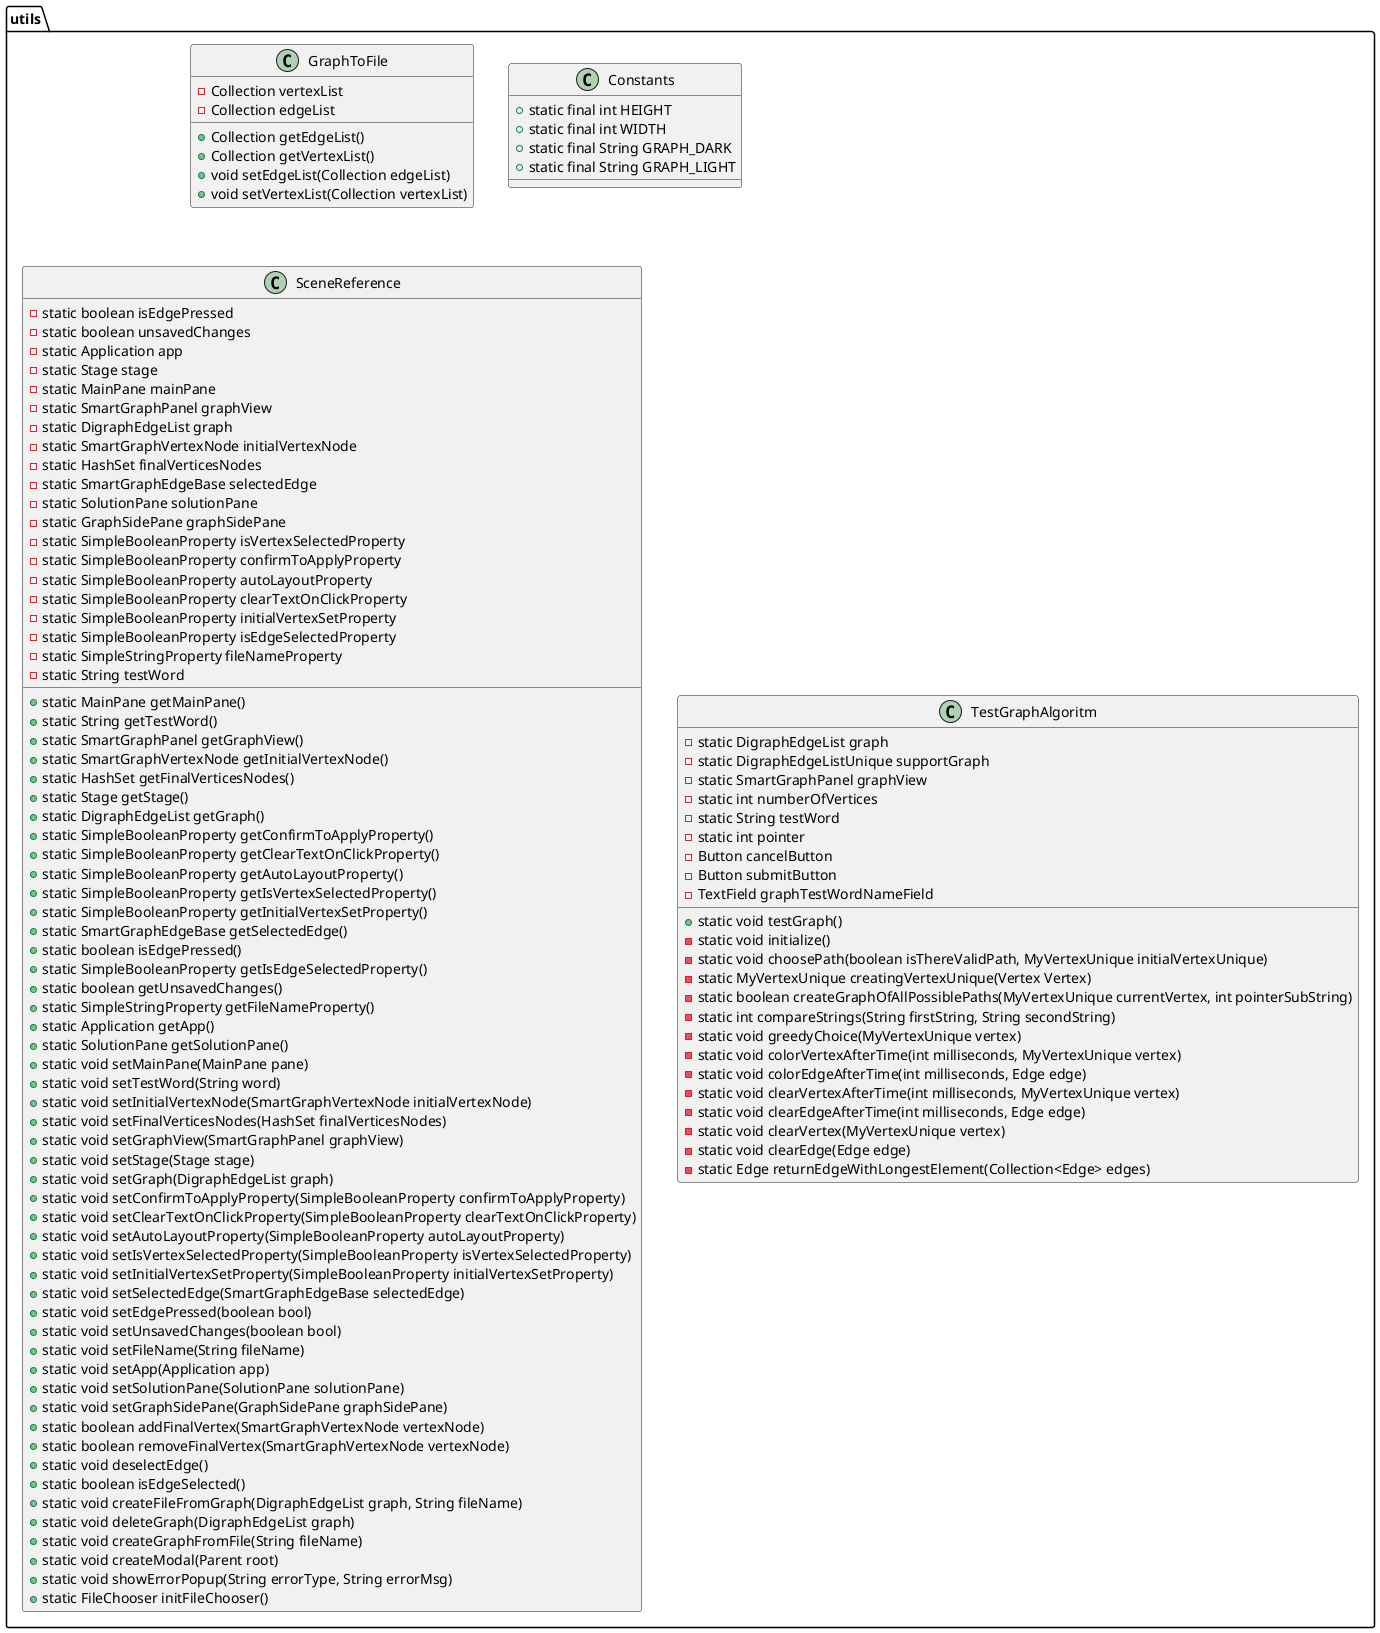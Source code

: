 @startuml

package utils {

    class GraphToFile {
        - Collection vertexList
        - Collection edgeList
        + Collection getEdgeList()
        + Collection getVertexList()
        + void setEdgeList(Collection edgeList)
        + void setVertexList(Collection vertexList)
    }
    class Constants {
        + static final int HEIGHT
        + static final int WIDTH
        + static final String GRAPH_DARK
        + static final String GRAPH_LIGHT
    }
     
    class SceneReference {
        - static boolean isEdgePressed
        - static boolean unsavedChanges
        - static Application app
        - static Stage stage
        - static MainPane mainPane
        - static SmartGraphPanel graphView
        - static DigraphEdgeList graph
        - static SmartGraphVertexNode initialVertexNode
        - static HashSet finalVerticesNodes
        - static SmartGraphEdgeBase selectedEdge
        - static SolutionPane solutionPane
        - static GraphSidePane graphSidePane
        - static SimpleBooleanProperty isVertexSelectedProperty
        - static SimpleBooleanProperty confirmToApplyProperty
        - static SimpleBooleanProperty autoLayoutProperty
        - static SimpleBooleanProperty clearTextOnClickProperty
        - static SimpleBooleanProperty initialVertexSetProperty
        - static SimpleBooleanProperty isEdgeSelectedProperty
        - static SimpleStringProperty fileNameProperty
        - static String testWord
        + static MainPane getMainPane()
        + static String getTestWord()
        + static SmartGraphPanel getGraphView()
        + static SmartGraphVertexNode getInitialVertexNode()
        + static HashSet getFinalVerticesNodes()
        + static Stage getStage()
        + static DigraphEdgeList getGraph()
        + static SimpleBooleanProperty getConfirmToApplyProperty()
        + static SimpleBooleanProperty getClearTextOnClickProperty()
        + static SimpleBooleanProperty getAutoLayoutProperty()
        + static SimpleBooleanProperty getIsVertexSelectedProperty()
        + static SimpleBooleanProperty getInitialVertexSetProperty()
        + static SmartGraphEdgeBase getSelectedEdge()
        + static boolean isEdgePressed()
        + static SimpleBooleanProperty getIsEdgeSelectedProperty()
        + static boolean getUnsavedChanges()
        + static SimpleStringProperty getFileNameProperty()
        + static Application getApp()
        + static SolutionPane getSolutionPane()
        + static void setMainPane(MainPane pane)
        + static void setTestWord(String word)
        + static void setInitialVertexNode(SmartGraphVertexNode initialVertexNode)
        + static void setFinalVerticesNodes(HashSet finalVerticesNodes)
        + static void setGraphView(SmartGraphPanel graphView)
        + static void setStage(Stage stage)
        + static void setGraph(DigraphEdgeList graph)
        + static void setConfirmToApplyProperty(SimpleBooleanProperty confirmToApplyProperty)
        + static void setClearTextOnClickProperty(SimpleBooleanProperty clearTextOnClickProperty)
        + static void setAutoLayoutProperty(SimpleBooleanProperty autoLayoutProperty)
        + static void setIsVertexSelectedProperty(SimpleBooleanProperty isVertexSelectedProperty)
        + static void setInitialVertexSetProperty(SimpleBooleanProperty initialVertexSetProperty)
        + static void setSelectedEdge(SmartGraphEdgeBase selectedEdge)
        + static void setEdgePressed(boolean bool)
        + static void setUnsavedChanges(boolean bool)
        + static void setFileName(String fileName)
        + static void setApp(Application app)
        + static void setSolutionPane(SolutionPane solutionPane)
        + static void setGraphSidePane(GraphSidePane graphSidePane)
        + static boolean addFinalVertex(SmartGraphVertexNode vertexNode)
        + static boolean removeFinalVertex(SmartGraphVertexNode vertexNode)
        + static void deselectEdge()
        + static boolean isEdgeSelected()
        + static void createFileFromGraph(DigraphEdgeList graph, String fileName)
        + static void deleteGraph(DigraphEdgeList graph)
        + static void createGraphFromFile(String fileName)
        + static void createModal(Parent root)
        + static void showErrorPopup(String errorType, String errorMsg)
        + static FileChooser initFileChooser()
    }
    
    class TestGraphAlgoritm {
        - static DigraphEdgeList graph
        - static DigraphEdgeListUnique supportGraph
        - static SmartGraphPanel graphView
        - static int numberOfVertices
        - static String testWord
        - static int pointer
        - Button cancelButton
        - Button submitButton
        - TextField graphTestWordNameField
        + static void testGraph()
        - static void initialize()
        - static void choosePath(boolean isThereValidPath, MyVertexUnique initialVertexUnique)
        - static MyVertexUnique creatingVertexUnique(Vertex Vertex)
        - static boolean createGraphOfAllPossiblePaths(MyVertexUnique currentVertex, int pointerSubString)
        - static int compareStrings(String firstString, String secondString)
        - static void greedyChoice(MyVertexUnique vertex)
        - static void colorVertexAfterTime(int milliseconds, MyVertexUnique vertex)
        - static void colorEdgeAfterTime(int milliseconds, Edge edge)
        - static void clearVertexAfterTime(int milliseconds, MyVertexUnique vertex)
        - static void clearEdgeAfterTime(int milliseconds, Edge edge)
        - static void clearVertex(MyVertexUnique vertex)
        - static void clearEdge(Edge edge)
        - static Edge returnEdgeWithLongestElement(Collection<Edge> edges)
    }
   
}

@enduml

